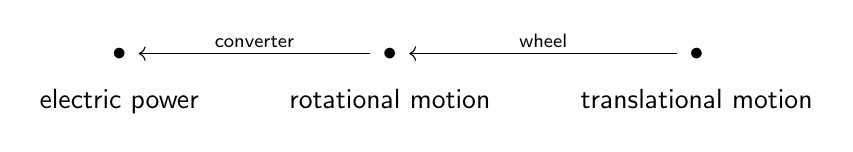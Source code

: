 \begin{tikzcd}
    \bullet  & \bullet \arrow[l,"\mathsf{converter}",swap] & \bullet \arrow[l,"\mathsf{wheel}",swap]\\[-15pt]
    \mathsf{electric}\ \mathsf{power}&\mathsf{rotational}\ \mathsf{motion}&\mathsf{translational}\ \mathsf{motion}
\end{tikzcd}